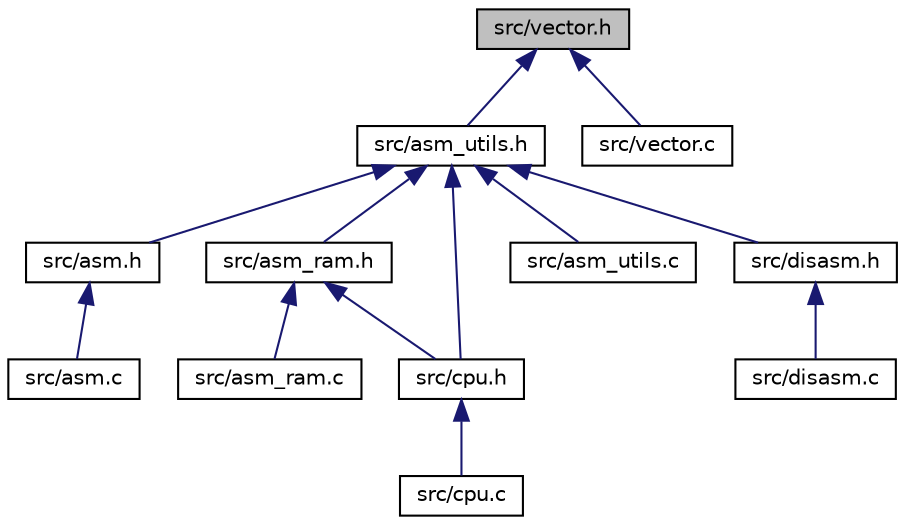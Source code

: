 digraph "src/vector.h"
{
  edge [fontname="Helvetica",fontsize="10",labelfontname="Helvetica",labelfontsize="10"];
  node [fontname="Helvetica",fontsize="10",shape=record];
  Node3 [label="src/vector.h",height=0.2,width=0.4,color="black", fillcolor="grey75", style="filled", fontcolor="black"];
  Node3 -> Node4 [dir="back",color="midnightblue",fontsize="10",style="solid",fontname="Helvetica"];
  Node4 [label="src/asm_utils.h",height=0.2,width=0.4,color="black", fillcolor="white", style="filled",URL="$asm__utils_8h.html",tooltip="Helper methods for asm, disasm, cpu. "];
  Node4 -> Node5 [dir="back",color="midnightblue",fontsize="10",style="solid",fontname="Helvetica"];
  Node5 [label="src/asm.h",height=0.2,width=0.4,color="black", fillcolor="white", style="filled",URL="$asm_8h.html",tooltip="Definitions of methods for assembler. "];
  Node5 -> Node6 [dir="back",color="midnightblue",fontsize="10",style="solid",fontname="Helvetica"];
  Node6 [label="src/asm.c",height=0.2,width=0.4,color="black", fillcolor="white", style="filled",URL="$asm_8c.html",tooltip="Definitions of methods for assembler. "];
  Node4 -> Node7 [dir="back",color="midnightblue",fontsize="10",style="solid",fontname="Helvetica"];
  Node7 [label="src/asm_ram.h",height=0.2,width=0.4,color="black", fillcolor="white", style="filled",URL="$asm__ram_8h.html",tooltip="Method describes RAM and methods for controller. "];
  Node7 -> Node8 [dir="back",color="midnightblue",fontsize="10",style="solid",fontname="Helvetica"];
  Node8 [label="src/asm_ram.c",height=0.2,width=0.4,color="black", fillcolor="white", style="filled",URL="$asm__ram_8c.html",tooltip="Method describes RAM and methods for controller. "];
  Node7 -> Node9 [dir="back",color="midnightblue",fontsize="10",style="solid",fontname="Helvetica"];
  Node9 [label="src/cpu.h",height=0.2,width=0.4,color="black", fillcolor="white", style="filled",URL="$cpu_8h.html",tooltip="Headers for a stack machine. "];
  Node9 -> Node10 [dir="back",color="midnightblue",fontsize="10",style="solid",fontname="Helvetica"];
  Node10 [label="src/cpu.c",height=0.2,width=0.4,color="black", fillcolor="white", style="filled",URL="$cpu_8c.html",tooltip="Describes a stack machine. "];
  Node4 -> Node11 [dir="back",color="midnightblue",fontsize="10",style="solid",fontname="Helvetica"];
  Node11 [label="src/asm_utils.c",height=0.2,width=0.4,color="black", fillcolor="white", style="filled",URL="$asm__utils_8c.html",tooltip="Helper methods for asm, disasm, cpu. "];
  Node4 -> Node9 [dir="back",color="midnightblue",fontsize="10",style="solid",fontname="Helvetica"];
  Node4 -> Node12 [dir="back",color="midnightblue",fontsize="10",style="solid",fontname="Helvetica"];
  Node12 [label="src/disasm.h",height=0.2,width=0.4,color="black", fillcolor="white", style="filled",URL="$disasm_8h.html",tooltip="Disassembler methods. "];
  Node12 -> Node13 [dir="back",color="midnightblue",fontsize="10",style="solid",fontname="Helvetica"];
  Node13 [label="src/disasm.c",height=0.2,width=0.4,color="black", fillcolor="white", style="filled",URL="$disasm_8c.html",tooltip="Disassembler methods. "];
  Node3 -> Node14 [dir="back",color="midnightblue",fontsize="10",style="solid",fontname="Helvetica"];
  Node14 [label="src/vector.c",height=0.2,width=0.4,color="black", fillcolor="white", style="filled",URL="$vector_8c.html"];
}
